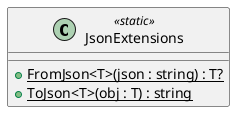 @startuml JsonExtensions
class JsonExtensions <<static>>  {
    + {static} FromJson<T>(json : string) : T?
    + {static} ToJson<T>(obj : T) : string
}
@enduml